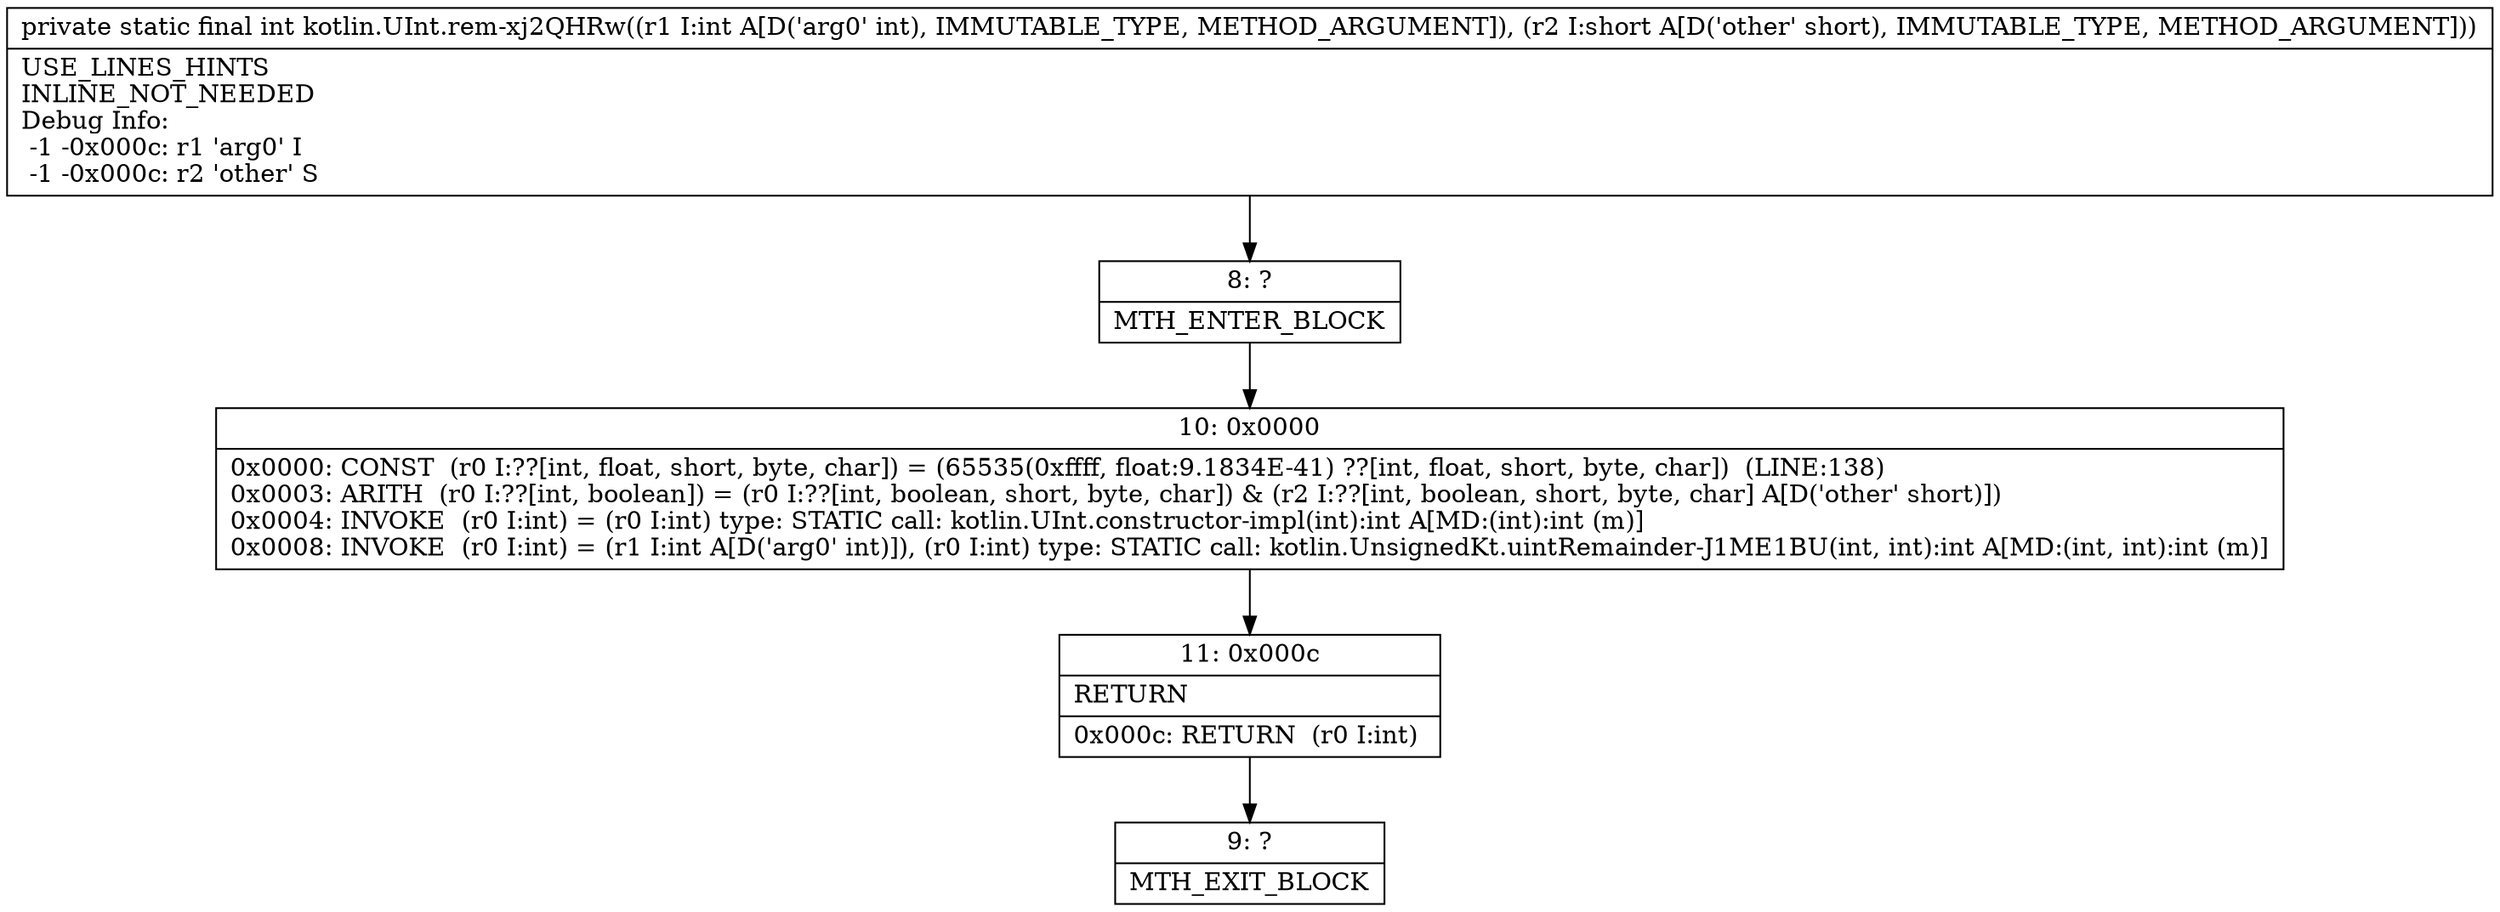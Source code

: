 digraph "CFG forkotlin.UInt.rem\-xj2QHRw(IS)I" {
Node_8 [shape=record,label="{8\:\ ?|MTH_ENTER_BLOCK\l}"];
Node_10 [shape=record,label="{10\:\ 0x0000|0x0000: CONST  (r0 I:??[int, float, short, byte, char]) = (65535(0xffff, float:9.1834E\-41) ??[int, float, short, byte, char])  (LINE:138)\l0x0003: ARITH  (r0 I:??[int, boolean]) = (r0 I:??[int, boolean, short, byte, char]) & (r2 I:??[int, boolean, short, byte, char] A[D('other' short)]) \l0x0004: INVOKE  (r0 I:int) = (r0 I:int) type: STATIC call: kotlin.UInt.constructor\-impl(int):int A[MD:(int):int (m)]\l0x0008: INVOKE  (r0 I:int) = (r1 I:int A[D('arg0' int)]), (r0 I:int) type: STATIC call: kotlin.UnsignedKt.uintRemainder\-J1ME1BU(int, int):int A[MD:(int, int):int (m)]\l}"];
Node_11 [shape=record,label="{11\:\ 0x000c|RETURN\l|0x000c: RETURN  (r0 I:int) \l}"];
Node_9 [shape=record,label="{9\:\ ?|MTH_EXIT_BLOCK\l}"];
MethodNode[shape=record,label="{private static final int kotlin.UInt.rem\-xj2QHRw((r1 I:int A[D('arg0' int), IMMUTABLE_TYPE, METHOD_ARGUMENT]), (r2 I:short A[D('other' short), IMMUTABLE_TYPE, METHOD_ARGUMENT]))  | USE_LINES_HINTS\lINLINE_NOT_NEEDED\lDebug Info:\l  \-1 \-0x000c: r1 'arg0' I\l  \-1 \-0x000c: r2 'other' S\l}"];
MethodNode -> Node_8;Node_8 -> Node_10;
Node_10 -> Node_11;
Node_11 -> Node_9;
}


